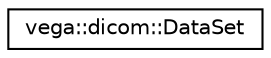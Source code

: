 digraph "Graphical Class Hierarchy"
{
  edge [fontname="Helvetica",fontsize="10",labelfontname="Helvetica",labelfontsize="10"];
  node [fontname="Helvetica",fontsize="10",shape=record];
  rankdir="LR";
  Node0 [label="vega::dicom::DataSet",height=0.2,width=0.4,color="black", fillcolor="white", style="filled",URL="$classvega_1_1dicom_1_1DataSet.html",tooltip="TODO. "];
}
